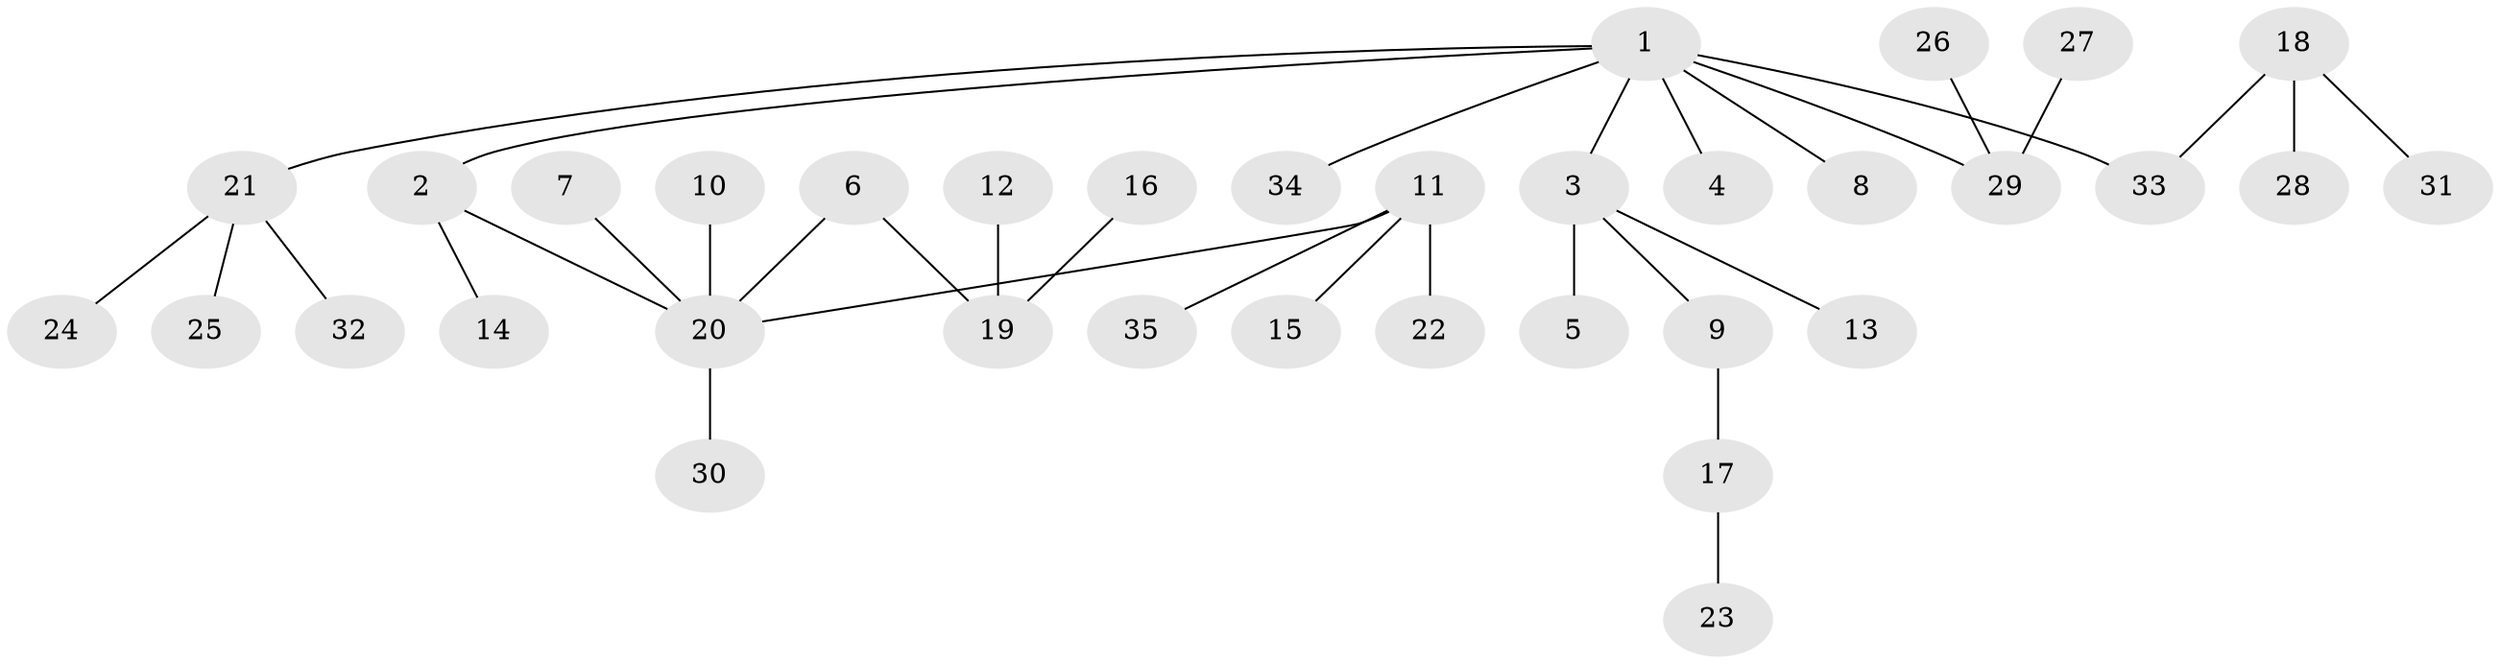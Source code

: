// original degree distribution, {4: 0.05714285714285714, 6: 0.014285714285714285, 2: 0.2571428571428571, 1: 0.5142857142857142, 3: 0.1, 5: 0.04285714285714286, 8: 0.014285714285714285}
// Generated by graph-tools (version 1.1) at 2025/26/03/09/25 03:26:26]
// undirected, 35 vertices, 34 edges
graph export_dot {
graph [start="1"]
  node [color=gray90,style=filled];
  1;
  2;
  3;
  4;
  5;
  6;
  7;
  8;
  9;
  10;
  11;
  12;
  13;
  14;
  15;
  16;
  17;
  18;
  19;
  20;
  21;
  22;
  23;
  24;
  25;
  26;
  27;
  28;
  29;
  30;
  31;
  32;
  33;
  34;
  35;
  1 -- 2 [weight=1.0];
  1 -- 3 [weight=1.0];
  1 -- 4 [weight=1.0];
  1 -- 8 [weight=1.0];
  1 -- 21 [weight=1.0];
  1 -- 29 [weight=1.0];
  1 -- 33 [weight=1.0];
  1 -- 34 [weight=1.0];
  2 -- 14 [weight=1.0];
  2 -- 20 [weight=1.0];
  3 -- 5 [weight=1.0];
  3 -- 9 [weight=1.0];
  3 -- 13 [weight=1.0];
  6 -- 19 [weight=1.0];
  6 -- 20 [weight=1.0];
  7 -- 20 [weight=1.0];
  9 -- 17 [weight=1.0];
  10 -- 20 [weight=1.0];
  11 -- 15 [weight=1.0];
  11 -- 20 [weight=1.0];
  11 -- 22 [weight=1.0];
  11 -- 35 [weight=1.0];
  12 -- 19 [weight=1.0];
  16 -- 19 [weight=1.0];
  17 -- 23 [weight=1.0];
  18 -- 28 [weight=1.0];
  18 -- 31 [weight=1.0];
  18 -- 33 [weight=1.0];
  20 -- 30 [weight=1.0];
  21 -- 24 [weight=1.0];
  21 -- 25 [weight=1.0];
  21 -- 32 [weight=1.0];
  26 -- 29 [weight=1.0];
  27 -- 29 [weight=1.0];
}
